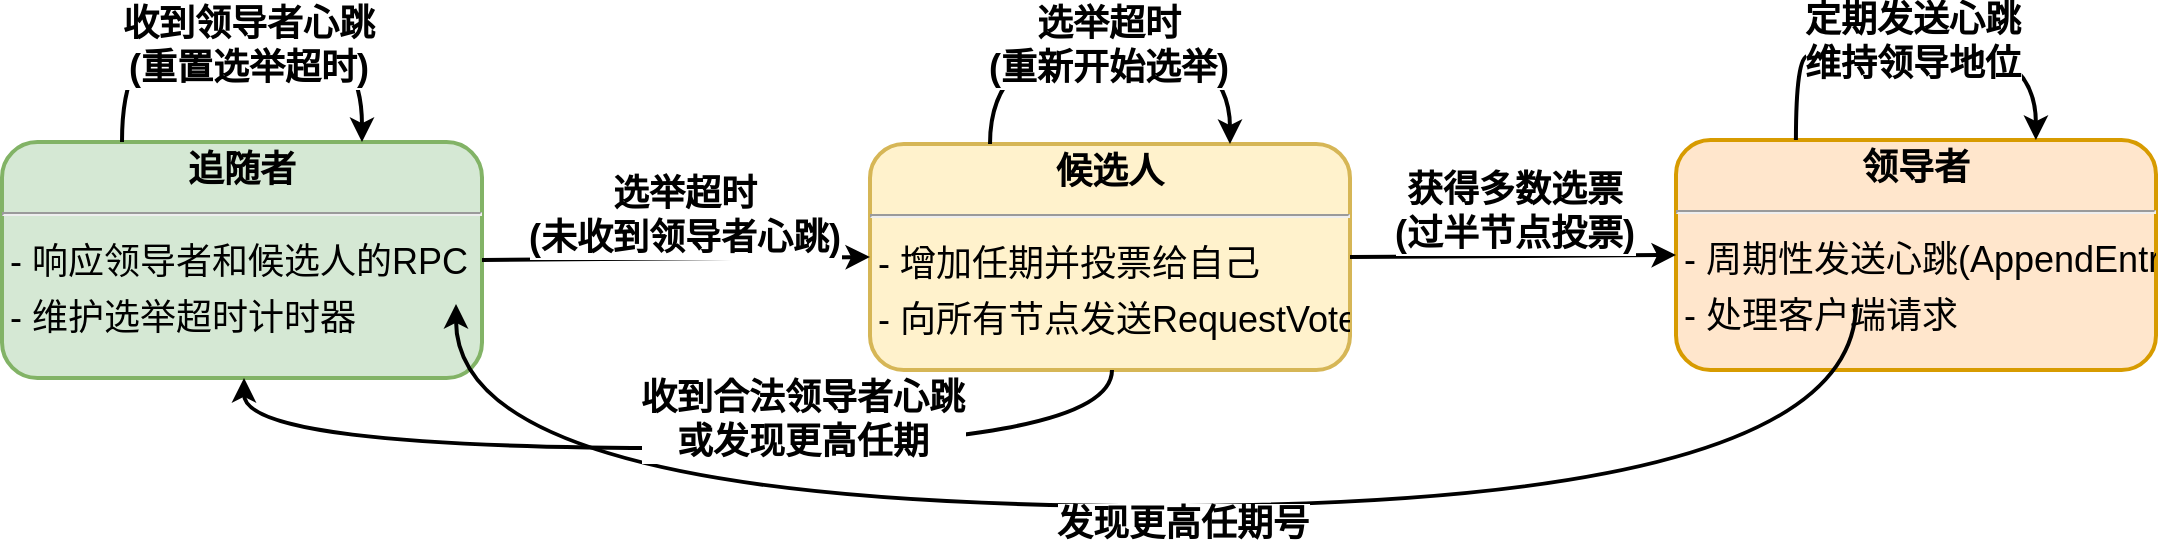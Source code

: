 <mxfile version="27.0.6">
  <diagram name="Raft Leader选举状态机流程图" id="LkDxuzX8ql3CEM-Iv__S">
    <mxGraphModel dx="1520" dy="-1073" grid="0" gridSize="10" guides="1" tooltips="1" connect="1" arrows="1" fold="1" page="0" pageScale="1" pageWidth="850" pageHeight="1100" math="0" shadow="0">
      <root>
        <mxCell id="0" />
        <mxCell id="1" parent="0" />
        <mxCell id="Wd-uXgH5f4dMM6CjHKqw-105" value="&lt;p style=&quot;margin:0px;margin-top:4px;text-align:center;&quot;&gt;&lt;b&gt;追随者&lt;/b&gt;&lt;/p&gt;&lt;hr&gt;&lt;p style=&quot;margin:0 0 0 4px;line-height:1.6;&quot;&gt;- 响应领导者和候选人的RPC&lt;br&gt;- 维护选举超时计时器&lt;/p&gt;" style="verticalAlign=top;align=left;overflow=fill;fontSize=18;fontFamily=Helvetica;html=1;rounded=1;shadow=0;comic=0;labelBackgroundColor=none;strokeWidth=2;fillColor=#d5e8d4;strokeColor=#82b366;" parent="1" vertex="1">
          <mxGeometry x="54" y="2343" width="240" height="118" as="geometry" />
        </mxCell>
        <mxCell id="Wd-uXgH5f4dMM6CjHKqw-106" value="&lt;p style=&quot;margin:0px;margin-top:4px;text-align:center;&quot;&gt;&lt;b&gt;候选人&lt;/b&gt;&lt;/p&gt;&lt;hr&gt;&lt;p style=&quot;margin:0 0 0 4px;line-height:1.6;&quot;&gt;- 增加任期并投票给自己&lt;br&gt;- 向所有节点发送RequestVote&lt;/p&gt;" style="verticalAlign=top;align=left;overflow=fill;fontSize=18;fontFamily=Helvetica;html=1;rounded=1;shadow=0;comic=0;labelBackgroundColor=none;strokeWidth=2;fillColor=#fff2cc;strokeColor=#d6b656;" parent="1" vertex="1">
          <mxGeometry x="488" y="2344" width="240" height="113" as="geometry" />
        </mxCell>
        <mxCell id="Wd-uXgH5f4dMM6CjHKqw-107" value="&lt;p style=&quot;margin:0px;margin-top:4px;text-align:center;&quot;&gt;&lt;b&gt;领导者&lt;/b&gt;&lt;/p&gt;&lt;hr&gt;&lt;p style=&quot;margin:0 0 0 4px;line-height:1.6;&quot;&gt;- 周期性发送心跳(AppendEntries)&lt;br&gt;- 处理客户端请求&lt;/p&gt;" style="verticalAlign=top;align=left;overflow=fill;fontSize=18;fontFamily=Helvetica;html=1;rounded=1;shadow=0;comic=0;labelBackgroundColor=none;strokeWidth=2;fillColor=#ffe6cc;strokeColor=#d79b00;" parent="1" vertex="1">
          <mxGeometry x="891" y="2342" width="240" height="115" as="geometry" />
        </mxCell>
        <mxCell id="Wd-uXgH5f4dMM6CjHKqw-108" value="" style="endArrow=classic;html=1;rounded=0;exitX=1;exitY=0.5;exitDx=0;exitDy=0;entryX=0;entryY=0.5;entryDx=0;entryDy=0;strokeWidth=2;fontSize=18;" parent="1" source="Wd-uXgH5f4dMM6CjHKqw-105" target="Wd-uXgH5f4dMM6CjHKqw-106" edge="1">
          <mxGeometry width="50" height="50" relative="1" as="geometry">
            <mxPoint x="558" y="2604" as="sourcePoint" />
            <mxPoint x="608" y="2554" as="targetPoint" />
          </mxGeometry>
        </mxCell>
        <mxCell id="Wd-uXgH5f4dMM6CjHKqw-109" value="选举超时&lt;br&gt;(未收到领导者心跳)" style="edgeLabel;html=1;align=center;verticalAlign=middle;resizable=0;points=[];fontSize=18;fontStyle=1;labelBackgroundColor=#FFFFFF;" parent="Wd-uXgH5f4dMM6CjHKqw-108" vertex="1" connectable="0">
          <mxGeometry x="-0.018" y="2" relative="1" as="geometry">
            <mxPoint x="5" y="-20" as="offset" />
          </mxGeometry>
        </mxCell>
        <mxCell id="Wd-uXgH5f4dMM6CjHKqw-110" value="" style="endArrow=classic;html=1;rounded=0;exitX=1;exitY=0.5;exitDx=0;exitDy=0;entryX=0;entryY=0.5;entryDx=0;entryDy=0;strokeWidth=2;fontSize=18;" parent="1" source="Wd-uXgH5f4dMM6CjHKqw-106" target="Wd-uXgH5f4dMM6CjHKqw-107" edge="1">
          <mxGeometry width="50" height="50" relative="1" as="geometry">
            <mxPoint x="558" y="2604" as="sourcePoint" />
            <mxPoint x="608" y="2554" as="targetPoint" />
          </mxGeometry>
        </mxCell>
        <mxCell id="Wd-uXgH5f4dMM6CjHKqw-111" value="获得多数选票&#xa;(过半节点投票)" style="edgeLabel;html=1;align=center;verticalAlign=middle;resizable=0;points=[];fontSize=18;fontStyle=1;labelBackgroundColor=#FFFFFF;" parent="Wd-uXgH5f4dMM6CjHKqw-110" vertex="1" connectable="0">
          <mxGeometry x="-0.057" y="2" relative="1" as="geometry">
            <mxPoint x="5" y="-20" as="offset" />
          </mxGeometry>
        </mxCell>
        <mxCell id="Wd-uXgH5f4dMM6CjHKqw-112" value="" style="endArrow=classic;html=1;rounded=0;exitX=0.5;exitY=1;exitDx=0;exitDy=0;entryX=0.75;entryY=1;entryDx=0;entryDy=0;strokeWidth=2;edgeStyle=orthogonalEdgeStyle;curved=1;fontSize=18;" parent="1" edge="1">
          <mxGeometry width="50" height="50" relative="1" as="geometry">
            <mxPoint x="981.0" y="2424.0" as="sourcePoint" />
            <mxPoint x="281" y="2424.0" as="targetPoint" />
            <Array as="points">
              <mxPoint x="981" y="2525" />
              <mxPoint x="281" y="2525" />
            </Array>
          </mxGeometry>
        </mxCell>
        <mxCell id="Wd-uXgH5f4dMM6CjHKqw-113" value="发现更高任期号" style="edgeLabel;html=1;align=center;verticalAlign=middle;resizable=0;points=[];fontSize=18;fontStyle=1;labelBackgroundColor=#FFFFFF;" parent="Wd-uXgH5f4dMM6CjHKqw-112" vertex="1" connectable="0">
          <mxGeometry x="0.07" y="-3" relative="1" as="geometry">
            <mxPoint x="44" y="12" as="offset" />
          </mxGeometry>
        </mxCell>
        <mxCell id="Wd-uXgH5f4dMM6CjHKqw-114" value="" style="endArrow=classic;html=1;rounded=0;exitX=0.5;exitY=1;exitDx=0;exitDy=0;entryX=0.5;entryY=1;entryDx=0;entryDy=0;strokeWidth=2;edgeStyle=orthogonalEdgeStyle;curved=1;fontSize=18;" parent="1" edge="1">
          <mxGeometry width="50" height="50" relative="1" as="geometry">
            <mxPoint x="609" y="2457" as="sourcePoint" />
            <mxPoint x="175" y="2461" as="targetPoint" />
            <Array as="points">
              <mxPoint x="609" y="2496" />
              <mxPoint x="175" y="2496" />
            </Array>
          </mxGeometry>
        </mxCell>
        <mxCell id="Wd-uXgH5f4dMM6CjHKqw-115" value="收到合法领导者心跳&lt;br&gt;或发现更高任期" style="edgeLabel;html=1;align=center;verticalAlign=middle;resizable=0;points=[];fontSize=18;fontStyle=1;labelBackgroundColor=#FFFFFF;" parent="Wd-uXgH5f4dMM6CjHKqw-114" vertex="1" connectable="0">
          <mxGeometry x="0.123" y="-1" relative="1" as="geometry">
            <mxPoint x="91" y="-13" as="offset" />
          </mxGeometry>
        </mxCell>
        <mxCell id="Wd-uXgH5f4dMM6CjHKqw-116" value="" style="endArrow=classic;html=1;rounded=0;exitX=0.25;exitY=0;exitDx=0;exitDy=0;entryX=0.75;entryY=0;entryDx=0;entryDy=0;strokeWidth=2;edgeStyle=orthogonalEdgeStyle;curved=1;fontSize=18;" parent="1" source="Wd-uXgH5f4dMM6CjHKqw-106" target="Wd-uXgH5f4dMM6CjHKqw-106" edge="1">
          <mxGeometry width="50" height="50" relative="1" as="geometry">
            <mxPoint x="558" y="2604" as="sourcePoint" />
            <mxPoint x="608" y="2554" as="targetPoint" />
            <Array as="points">
              <mxPoint x="548" y="2294" />
              <mxPoint x="668" y="2294" />
            </Array>
          </mxGeometry>
        </mxCell>
        <mxCell id="Wd-uXgH5f4dMM6CjHKqw-117" value="选举超时&#xa;(重新开始选举)" style="edgeLabel;html=1;align=center;verticalAlign=middle;resizable=0;points=[];fontSize=18;fontStyle=1;labelBackgroundColor=#FFFFFF;" parent="Wd-uXgH5f4dMM6CjHKqw-116" vertex="1" connectable="0">
          <mxGeometry x="-0.011" y="-1" relative="1" as="geometry">
            <mxPoint as="offset" />
          </mxGeometry>
        </mxCell>
        <mxCell id="Wd-uXgH5f4dMM6CjHKqw-118" value="" style="endArrow=classic;html=1;rounded=0;exitX=0.25;exitY=0;exitDx=0;exitDy=0;entryX=0.75;entryY=0;entryDx=0;entryDy=0;strokeWidth=2;edgeStyle=orthogonalEdgeStyle;curved=1;fontSize=18;" parent="1" source="Wd-uXgH5f4dMM6CjHKqw-105" target="Wd-uXgH5f4dMM6CjHKqw-105" edge="1">
          <mxGeometry width="50" height="50" relative="1" as="geometry">
            <mxPoint x="558" y="2604" as="sourcePoint" />
            <mxPoint x="608" y="2554" as="targetPoint" />
            <Array as="points">
              <mxPoint x="168" y="2294" />
              <mxPoint x="288" y="2294" />
            </Array>
          </mxGeometry>
        </mxCell>
        <mxCell id="Wd-uXgH5f4dMM6CjHKqw-119" value="收到领导者心跳&lt;br&gt;(重置选举超时)" style="edgeLabel;html=1;align=center;verticalAlign=middle;resizable=0;points=[];fontSize=18;fontStyle=1;labelBackgroundColor=#FFFFFF;" parent="Wd-uXgH5f4dMM6CjHKqw-118" vertex="1" connectable="0">
          <mxGeometry x="0.029" y="-1" relative="1" as="geometry">
            <mxPoint as="offset" />
          </mxGeometry>
        </mxCell>
        <mxCell id="Wd-uXgH5f4dMM6CjHKqw-126" value="" style="endArrow=classic;html=1;rounded=0;exitX=0.25;exitY=0;exitDx=0;exitDy=0;entryX=0.75;entryY=0;entryDx=0;entryDy=0;strokeWidth=2;edgeStyle=orthogonalEdgeStyle;curved=1;fontSize=18;" parent="1" edge="1">
          <mxGeometry width="50" height="50" relative="1" as="geometry">
            <mxPoint x="950.96" y="2342" as="sourcePoint" />
            <mxPoint x="1070.96" y="2342" as="targetPoint" />
            <Array as="points">
              <mxPoint x="950.96" y="2300" />
              <mxPoint x="962.96" y="2300" />
              <mxPoint x="962.96" y="2294" />
              <mxPoint x="1070.96" y="2294" />
            </Array>
          </mxGeometry>
        </mxCell>
        <mxCell id="Wd-uXgH5f4dMM6CjHKqw-127" value="定期发送心跳&#xa;维持领导地位" style="edgeLabel;html=1;align=center;verticalAlign=middle;resizable=0;points=[];fontSize=18;fontStyle=1;labelBackgroundColor=#FFFFFF;" parent="Wd-uXgH5f4dMM6CjHKqw-126" vertex="1" connectable="0">
          <mxGeometry x="0.029" y="-1" relative="1" as="geometry">
            <mxPoint x="-5" y="-2" as="offset" />
          </mxGeometry>
        </mxCell>
      </root>
    </mxGraphModel>
  </diagram>
</mxfile>
